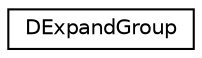 digraph "类继承关系图"
{
  edge [fontname="Helvetica",fontsize="10",labelfontname="Helvetica",labelfontsize="10"];
  node [fontname="Helvetica",fontsize="10",shape=record];
  rankdir="LR";
  Node0 [label="DExpandGroup",height=0.2,width=0.4,color="black", fillcolor="white", style="filled",URL="$class_d_expand_group.html",tooltip="封装了一组 DBaseExpand 控件(当然也可以是其子类), 并保证同一时间只有一个 DBaseExpand 处于展开状态 ..."];
}
